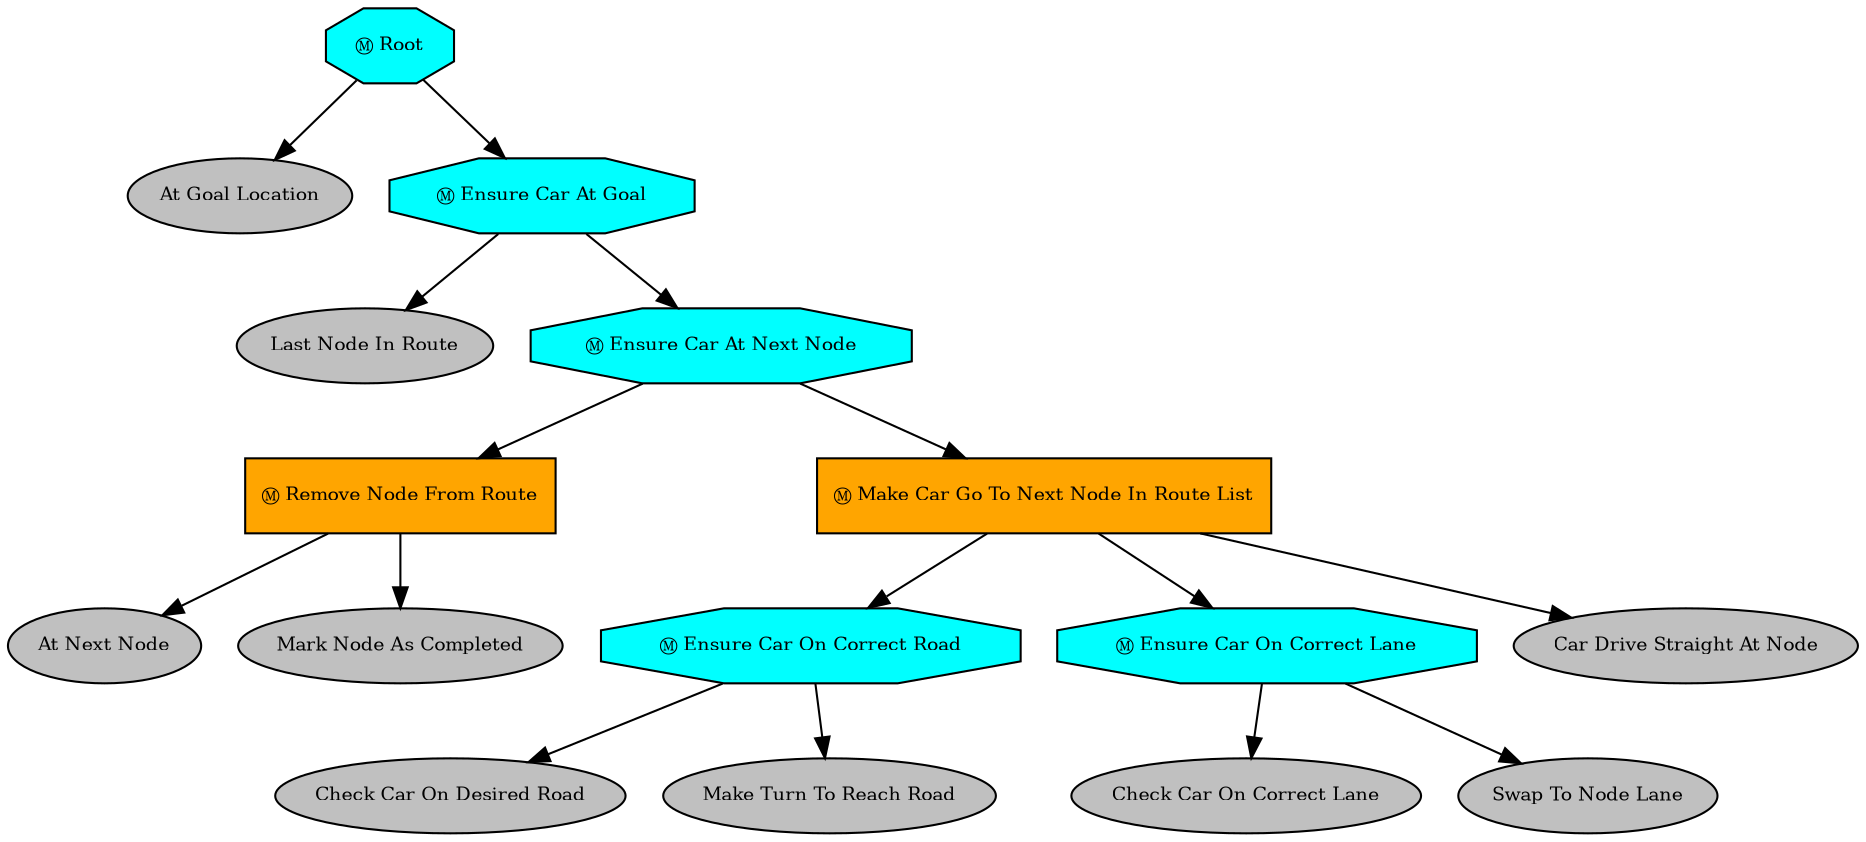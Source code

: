 digraph pastafarianism {
ordering=out;
graph [fontname="times-roman"];
node [fontname="times-roman"];
edge [fontname="times-roman"];
Root [label="Ⓜ Root", shape=octagon, style=filled, fillcolor=cyan, fontsize=9, fontcolor=black];
"At Goal Location" [label="At Goal Location", shape=ellipse, style=filled, fillcolor=gray, fontsize=9, fontcolor=black];
Root -> "At Goal Location";
"Ensure Car At Goal" [label="Ⓜ Ensure Car At Goal", shape=octagon, style=filled, fillcolor=cyan, fontsize=9, fontcolor=black];
Root -> "Ensure Car At Goal";
"Last Node In Route" [label="Last Node In Route", shape=ellipse, style=filled, fillcolor=gray, fontsize=9, fontcolor=black];
"Ensure Car At Goal" -> "Last Node In Route";
"Ensure Car At Next Node" [label="Ⓜ Ensure Car At Next Node", shape=octagon, style=filled, fillcolor=cyan, fontsize=9, fontcolor=black];
"Ensure Car At Goal" -> "Ensure Car At Next Node";
"Remove Node From Route" [label="Ⓜ Remove Node From Route", shape=box, style=filled, fillcolor=orange, fontsize=9, fontcolor=black];
"Ensure Car At Next Node" -> "Remove Node From Route";
"At Next Node" [label="At Next Node", shape=ellipse, style=filled, fillcolor=gray, fontsize=9, fontcolor=black];
"Remove Node From Route" -> "At Next Node";
"Mark Node As Completed" [label="Mark Node As Completed", shape=ellipse, style=filled, fillcolor=gray, fontsize=9, fontcolor=black];
"Remove Node From Route" -> "Mark Node As Completed";
"Make Car Go To Next Node In Route List" [label="Ⓜ Make Car Go To Next Node In Route List", shape=box, style=filled, fillcolor=orange, fontsize=9, fontcolor=black];
"Ensure Car At Next Node" -> "Make Car Go To Next Node In Route List";
"Ensure Car On Correct Road" [label="Ⓜ Ensure Car On Correct Road", shape=octagon, style=filled, fillcolor=cyan, fontsize=9, fontcolor=black];
"Make Car Go To Next Node In Route List" -> "Ensure Car On Correct Road";
"Check Car On Desired Road" [label="Check Car On Desired Road", shape=ellipse, style=filled, fillcolor=gray, fontsize=9, fontcolor=black];
"Ensure Car On Correct Road" -> "Check Car On Desired Road";
"Make Turn To Reach Road" [label="Make Turn To Reach Road", shape=ellipse, style=filled, fillcolor=gray, fontsize=9, fontcolor=black];
"Ensure Car On Correct Road" -> "Make Turn To Reach Road";
"Ensure Car On Correct Lane" [label="Ⓜ Ensure Car On Correct Lane", shape=octagon, style=filled, fillcolor=cyan, fontsize=9, fontcolor=black];
"Make Car Go To Next Node In Route List" -> "Ensure Car On Correct Lane";
"Check Car On Correct Lane" [label="Check Car On Correct Lane", shape=ellipse, style=filled, fillcolor=gray, fontsize=9, fontcolor=black];
"Ensure Car On Correct Lane" -> "Check Car On Correct Lane";
"Swap To Node Lane" [label="Swap To Node Lane", shape=ellipse, style=filled, fillcolor=gray, fontsize=9, fontcolor=black];
"Ensure Car On Correct Lane" -> "Swap To Node Lane";
"Car Drive Straight At Node" [label="Car Drive Straight At Node", shape=ellipse, style=filled, fillcolor=gray, fontsize=9, fontcolor=black];
"Make Car Go To Next Node In Route List" -> "Car Drive Straight At Node";
}
